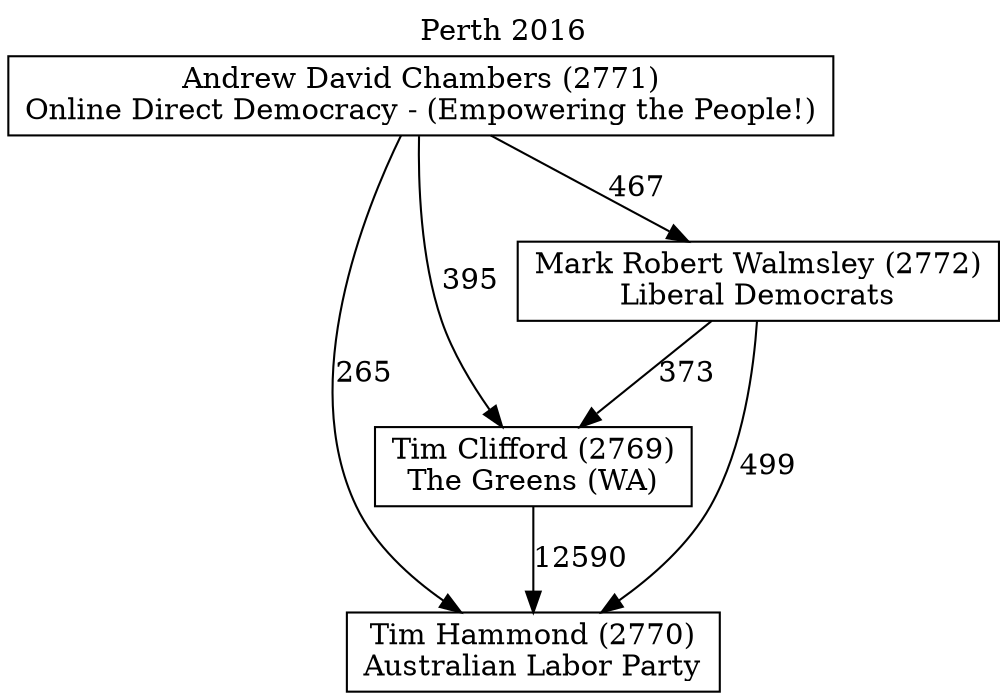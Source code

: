 // House preference flow
digraph "Tim Hammond (2770)_Perth_2016" {
	graph [label="Perth 2016" labelloc=t mclimit=10]
	node [shape=box]
	"Tim Hammond (2770)" [label="Tim Hammond (2770)
Australian Labor Party"]
	"Tim Clifford (2769)" [label="Tim Clifford (2769)
The Greens (WA)"]
	"Andrew David Chambers (2771)" [label="Andrew David Chambers (2771)
Online Direct Democracy - (Empowering the People!)"]
	"Mark Robert Walmsley (2772)" [label="Mark Robert Walmsley (2772)
Liberal Democrats"]
	"Andrew David Chambers (2771)" -> "Tim Clifford (2769)" [label=395]
	"Tim Clifford (2769)" -> "Tim Hammond (2770)" [label=12590]
	"Andrew David Chambers (2771)" -> "Tim Hammond (2770)" [label=265]
	"Andrew David Chambers (2771)" -> "Mark Robert Walmsley (2772)" [label=467]
	"Mark Robert Walmsley (2772)" -> "Tim Clifford (2769)" [label=373]
	"Mark Robert Walmsley (2772)" -> "Tim Hammond (2770)" [label=499]
}
